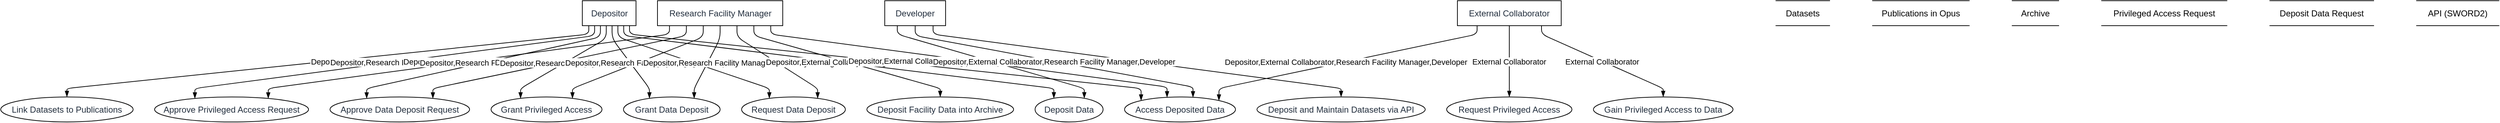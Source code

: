 <mxfile version="23.0.2" type="device">
  <diagram name="Page-1" id="itN2PqRaIBTrXaRQmAt-">
    <mxGraphModel dx="794" dy="511" grid="1" gridSize="10" guides="1" tooltips="1" connect="1" arrows="1" fold="1" page="1" pageScale="1" pageWidth="827" pageHeight="1169" math="0" shadow="0">
      <root>
        <mxCell id="0" />
        <mxCell id="1" parent="0" />
        <UserObject label="Depositor" type="externalEntity" source="" flow="" placeholders="1" id="5h3Ib2V5yh9vbDzyFOlc-1">
          <mxCell style="shape=rectangle;whiteSpace=wrap;html=1;fillColor=#ffffff;strokeColor=#000000;align=center;verticalAlign=middle;fontColor=#232F3E;" vertex="1" parent="1">
            <mxGeometry x="812.5" width="75" height="35" as="geometry" />
          </mxCell>
        </UserObject>
        <UserObject label="External Collaborator" type="externalEntity" source="" flow="" placeholders="1" id="5h3Ib2V5yh9vbDzyFOlc-2">
          <mxCell style="shape=rectangle;whiteSpace=wrap;html=1;fillColor=#ffffff;strokeColor=#000000;align=center;verticalAlign=middle;fontColor=#232F3E;" vertex="1" parent="1">
            <mxGeometry x="2035" width="145" height="35" as="geometry" />
          </mxCell>
        </UserObject>
        <UserObject label="Research Facility Manager" type="externalEntity" source="" flow="" placeholders="1" id="5h3Ib2V5yh9vbDzyFOlc-3">
          <mxCell style="shape=rectangle;whiteSpace=wrap;html=1;fillColor=#ffffff;strokeColor=#000000;align=center;verticalAlign=middle;fontColor=#232F3E;" vertex="1" parent="1">
            <mxGeometry x="917.5" width="175" height="35" as="geometry" />
          </mxCell>
        </UserObject>
        <UserObject label="Developer" type="externalEntity" source="" flow="" placeholders="1" id="5h3Ib2V5yh9vbDzyFOlc-4">
          <mxCell style="shape=rectangle;whiteSpace=wrap;html=1;fillColor=#ffffff;strokeColor=#000000;align=center;verticalAlign=middle;fontColor=#232F3E;" vertex="1" parent="1">
            <mxGeometry x="1235" width="85" height="35" as="geometry" />
          </mxCell>
        </UserObject>
        <UserObject label="Datasets" type="dataStore" source="" flow="" placeholders="1" id="5h3Ib2V5yh9vbDzyFOlc-5">
          <mxCell style="html=1;dashed=0;whiteSpace=wrap;shape=partialRectangle;right=0;left=0;" vertex="1" parent="1">
            <mxGeometry x="2480" width="75" height="35" as="geometry" />
          </mxCell>
        </UserObject>
        <UserObject label="Publications in Opus" type="dataStore" source="" flow="" placeholders="1" id="5h3Ib2V5yh9vbDzyFOlc-6">
          <mxCell style="html=1;dashed=0;whiteSpace=wrap;shape=partialRectangle;right=0;left=0;" vertex="1" parent="1">
            <mxGeometry x="2615" width="135" height="35" as="geometry" />
          </mxCell>
        </UserObject>
        <UserObject label="Archive" type="dataStore" source="" flow="" placeholders="1" id="5h3Ib2V5yh9vbDzyFOlc-7">
          <mxCell style="html=1;dashed=0;whiteSpace=wrap;shape=partialRectangle;right=0;left=0;" vertex="1" parent="1">
            <mxGeometry x="2810" width="65" height="35" as="geometry" />
          </mxCell>
        </UserObject>
        <UserObject label="Privileged Access Request" type="dataStore" source="" flow="" placeholders="1" id="5h3Ib2V5yh9vbDzyFOlc-8">
          <mxCell style="html=1;dashed=0;whiteSpace=wrap;shape=partialRectangle;right=0;left=0;" vertex="1" parent="1">
            <mxGeometry x="2935" width="175" height="35" as="geometry" />
          </mxCell>
        </UserObject>
        <UserObject label="Deposit Data Request" type="dataStore" source="" flow="" placeholders="1" id="5h3Ib2V5yh9vbDzyFOlc-9">
          <mxCell style="html=1;dashed=0;whiteSpace=wrap;shape=partialRectangle;right=0;left=0;" vertex="1" parent="1">
            <mxGeometry x="3170" width="145" height="35" as="geometry" />
          </mxCell>
        </UserObject>
        <UserObject label="API (SWORD2)" type="dataStore" source="" flow="" placeholders="1" id="5h3Ib2V5yh9vbDzyFOlc-10">
          <mxCell style="html=1;dashed=0;whiteSpace=wrap;shape=partialRectangle;right=0;left=0;" vertex="1" parent="1">
            <mxGeometry x="3375" width="115" height="35" as="geometry" />
          </mxCell>
        </UserObject>
        <UserObject label="Deposit Data" type="process" source="1,4" flow="Depositor,Developer" placeholders="1" id="5h3Ib2V5yh9vbDzyFOlc-11">
          <mxCell style="shape=ellipse;perimeter=ellipsePerimeter;whiteSpace=wrap;html=1;fillColor=#ffffff;strokeColor=#000000;align=center;verticalAlign=middle;fontColor=#232F3E;" vertex="1" parent="1">
            <mxGeometry x="1445" y="135" width="95" height="35" as="geometry" />
          </mxCell>
        </UserObject>
        <UserObject label="Link Datasets to Publications" type="process" source="1" flow="Depositor" placeholders="1" id="5h3Ib2V5yh9vbDzyFOlc-12">
          <mxCell style="shape=ellipse;perimeter=ellipsePerimeter;whiteSpace=wrap;html=1;fillColor=#ffffff;strokeColor=#000000;align=center;verticalAlign=middle;fontColor=#232F3E;" vertex="1" parent="1">
            <mxGeometry y="135" width="185" height="35" as="geometry" />
          </mxCell>
        </UserObject>
        <UserObject label="Gain Privileged Access to Data" type="process" source="2" flow="External Collaborator" placeholders="1" id="5h3Ib2V5yh9vbDzyFOlc-13">
          <mxCell style="shape=ellipse;perimeter=ellipsePerimeter;whiteSpace=wrap;html=1;fillColor=#ffffff;strokeColor=#000000;align=center;verticalAlign=middle;fontColor=#232F3E;" vertex="1" parent="1">
            <mxGeometry x="2225" y="135" width="195" height="35" as="geometry" />
          </mxCell>
        </UserObject>
        <UserObject label="Deposit Facility Data into Archive" type="process" source="3" flow="Research Facility Manager" placeholders="1" id="5h3Ib2V5yh9vbDzyFOlc-14">
          <mxCell style="shape=ellipse;perimeter=ellipsePerimeter;whiteSpace=wrap;html=1;fillColor=#ffffff;strokeColor=#000000;align=center;verticalAlign=middle;fontColor=#232F3E;" vertex="1" parent="1">
            <mxGeometry x="1210" y="135" width="205" height="35" as="geometry" />
          </mxCell>
        </UserObject>
        <UserObject label="Deposit and Maintain Datasets via API" type="process" source="4" flow="Developer" placeholders="1" id="5h3Ib2V5yh9vbDzyFOlc-15">
          <mxCell style="shape=ellipse;perimeter=ellipsePerimeter;whiteSpace=wrap;html=1;fillColor=#ffffff;strokeColor=#000000;align=center;verticalAlign=middle;fontColor=#232F3E;" vertex="1" parent="1">
            <mxGeometry x="1755" y="135" width="235" height="35" as="geometry" />
          </mxCell>
        </UserObject>
        <UserObject label="Request Privileged Access" type="process" source="2" flow="External Collaborator" placeholders="1" id="5h3Ib2V5yh9vbDzyFOlc-16">
          <mxCell style="shape=ellipse;perimeter=ellipsePerimeter;whiteSpace=wrap;html=1;fillColor=#ffffff;strokeColor=#000000;align=center;verticalAlign=middle;fontColor=#232F3E;" vertex="1" parent="1">
            <mxGeometry x="2020" y="135" width="175" height="35" as="geometry" />
          </mxCell>
        </UserObject>
        <UserObject label="Request Data Deposit" type="process" source="1,3" flow="Depositor,Research Facility Manager" placeholders="1" id="5h3Ib2V5yh9vbDzyFOlc-17">
          <mxCell style="shape=ellipse;perimeter=ellipsePerimeter;whiteSpace=wrap;html=1;fillColor=#ffffff;strokeColor=#000000;align=center;verticalAlign=middle;fontColor=#232F3E;" vertex="1" parent="1">
            <mxGeometry x="1035" y="135" width="145" height="35" as="geometry" />
          </mxCell>
        </UserObject>
        <UserObject label="Approve Privileged Access Request" type="process" source="1,3" flow="Depositor,Research Facility Manager" placeholders="1" id="5h3Ib2V5yh9vbDzyFOlc-18">
          <mxCell style="shape=ellipse;perimeter=ellipsePerimeter;whiteSpace=wrap;html=1;fillColor=#ffffff;strokeColor=#000000;align=center;verticalAlign=middle;fontColor=#232F3E;" vertex="1" parent="1">
            <mxGeometry x="215" y="135" width="215" height="35" as="geometry" />
          </mxCell>
        </UserObject>
        <UserObject label="Approve Data Deposit Request" type="process" source="1,3" flow="Depositor,Research Facility Manager" placeholders="1" id="5h3Ib2V5yh9vbDzyFOlc-19">
          <mxCell style="shape=ellipse;perimeter=ellipsePerimeter;whiteSpace=wrap;html=1;fillColor=#ffffff;strokeColor=#000000;align=center;verticalAlign=middle;fontColor=#232F3E;" vertex="1" parent="1">
            <mxGeometry x="460" y="135" width="195" height="35" as="geometry" />
          </mxCell>
        </UserObject>
        <UserObject label="Grant Privileged Access" type="process" source="1,3" flow="Depositor,Research Facility Manager" placeholders="1" id="5h3Ib2V5yh9vbDzyFOlc-20">
          <mxCell style="shape=ellipse;perimeter=ellipsePerimeter;whiteSpace=wrap;html=1;fillColor=#ffffff;strokeColor=#000000;align=center;verticalAlign=middle;fontColor=#232F3E;" vertex="1" parent="1">
            <mxGeometry x="685" y="135" width="155" height="35" as="geometry" />
          </mxCell>
        </UserObject>
        <UserObject label="Grant Data Deposit" type="process" source="1,3" flow="Depositor,Research Facility Manager" placeholders="1" id="5h3Ib2V5yh9vbDzyFOlc-21">
          <mxCell style="shape=ellipse;perimeter=ellipsePerimeter;whiteSpace=wrap;html=1;fillColor=#ffffff;strokeColor=#000000;align=center;verticalAlign=middle;fontColor=#232F3E;" vertex="1" parent="1">
            <mxGeometry x="870" y="135" width="135" height="35" as="geometry" />
          </mxCell>
        </UserObject>
        <UserObject label="Access Deposited Data" type="process" source="1,2,3,4" flow="Depositor,External Collaborator,Research Facility Manager,Developer" placeholders="1" id="5h3Ib2V5yh9vbDzyFOlc-22">
          <mxCell style="shape=ellipse;perimeter=ellipsePerimeter;whiteSpace=wrap;html=1;fillColor=#ffffff;strokeColor=#000000;align=center;verticalAlign=middle;fontColor=#232F3E;" vertex="1" parent="1">
            <mxGeometry x="1570" y="135" width="155" height="35" as="geometry" />
          </mxCell>
        </UserObject>
        <mxCell id="5h3Ib2V5yh9vbDzyFOlc-23" value="Depositor,Developer" style="endArrow=blockThin;endFill=1;fontSize=11;orthogonal=1;noEdgeStyle=1;" edge="1" parent="1" source="5h3Ib2V5yh9vbDzyFOlc-1" target="5h3Ib2V5yh9vbDzyFOlc-11">
          <mxGeometry relative="1" as="geometry">
            <Array as="points">
              <mxPoint x="870.312" y="49" />
              <mxPoint x="1471.25" y="123" />
            </Array>
          </mxGeometry>
        </mxCell>
        <mxCell id="5h3Ib2V5yh9vbDzyFOlc-24" value="Depositor,Developer" style="endArrow=blockThin;endFill=1;fontSize=11;orthogonal=1;noEdgeStyle=1;" edge="1" parent="1" source="5h3Ib2V5yh9vbDzyFOlc-4" target="5h3Ib2V5yh9vbDzyFOlc-11">
          <mxGeometry relative="1" as="geometry">
            <Array as="points">
              <mxPoint x="1252.5" y="47" />
              <mxPoint x="1513.75" y="123" />
            </Array>
          </mxGeometry>
        </mxCell>
        <mxCell id="5h3Ib2V5yh9vbDzyFOlc-25" value="Depositor" style="endArrow=blockThin;endFill=1;fontSize=11;orthogonal=1;noEdgeStyle=1;" edge="1" parent="1" source="5h3Ib2V5yh9vbDzyFOlc-1" target="5h3Ib2V5yh9vbDzyFOlc-12">
          <mxGeometry relative="1" as="geometry">
            <Array as="points">
              <mxPoint x="821.562" y="47" />
              <mxPoint x="92.5" y="123" />
            </Array>
          </mxGeometry>
        </mxCell>
        <mxCell id="5h3Ib2V5yh9vbDzyFOlc-26" value="External Collaborator" style="endArrow=blockThin;endFill=1;fontSize=11;orthogonal=1;noEdgeStyle=1;" edge="1" parent="1" source="5h3Ib2V5yh9vbDzyFOlc-2" target="5h3Ib2V5yh9vbDzyFOlc-13">
          <mxGeometry relative="1" as="geometry">
            <Array as="points">
              <mxPoint x="2152.5" y="47" />
              <mxPoint x="2322.5" y="123" />
            </Array>
          </mxGeometry>
        </mxCell>
        <mxCell id="5h3Ib2V5yh9vbDzyFOlc-27" value="Research Facility Manager" style="endArrow=blockThin;endFill=1;fontSize=11;orthogonal=1;noEdgeStyle=1;" edge="1" parent="1" source="5h3Ib2V5yh9vbDzyFOlc-3" target="5h3Ib2V5yh9vbDzyFOlc-14">
          <mxGeometry relative="1" as="geometry">
            <Array as="points">
              <mxPoint x="1052.143" y="49" />
              <mxPoint x="1312.5" y="123" />
            </Array>
          </mxGeometry>
        </mxCell>
        <mxCell id="5h3Ib2V5yh9vbDzyFOlc-28" value="Developer" style="endArrow=blockThin;endFill=1;fontSize=11;orthogonal=1;noEdgeStyle=1;" edge="1" parent="1" source="5h3Ib2V5yh9vbDzyFOlc-4" target="5h3Ib2V5yh9vbDzyFOlc-15">
          <mxGeometry relative="1" as="geometry">
            <Array as="points">
              <mxPoint x="1302.5" y="47" />
              <mxPoint x="1872.5" y="123" />
            </Array>
          </mxGeometry>
        </mxCell>
        <mxCell id="5h3Ib2V5yh9vbDzyFOlc-29" value="External Collaborator" style="endArrow=blockThin;endFill=1;fontSize=11;orthogonal=1;noEdgeStyle=1;" edge="1" parent="1" source="5h3Ib2V5yh9vbDzyFOlc-2" target="5h3Ib2V5yh9vbDzyFOlc-16">
          <mxGeometry relative="1" as="geometry">
            <Array as="points">
              <mxPoint x="2107.5" y="49" />
              <mxPoint x="2107.5" y="123" />
            </Array>
          </mxGeometry>
        </mxCell>
        <mxCell id="5h3Ib2V5yh9vbDzyFOlc-30" value="Depositor,Research Facility Manager" style="endArrow=blockThin;endFill=1;fontSize=11;orthogonal=1;noEdgeStyle=1;" edge="1" parent="1" source="5h3Ib2V5yh9vbDzyFOlc-1" target="5h3Ib2V5yh9vbDzyFOlc-17">
          <mxGeometry relative="1" as="geometry">
            <Array as="points">
              <mxPoint x="862.188" y="51" />
              <mxPoint x="1073.75" y="123" />
            </Array>
          </mxGeometry>
        </mxCell>
        <mxCell id="5h3Ib2V5yh9vbDzyFOlc-31" value="Depositor,Research Facility Manager" style="endArrow=blockThin;endFill=1;fontSize=11;orthogonal=1;noEdgeStyle=1;" edge="1" parent="1" source="5h3Ib2V5yh9vbDzyFOlc-3" target="5h3Ib2V5yh9vbDzyFOlc-17">
          <mxGeometry relative="1" as="geometry">
            <Array as="points">
              <mxPoint x="1028.571" y="51" />
              <mxPoint x="1141.25" y="123" />
            </Array>
          </mxGeometry>
        </mxCell>
        <mxCell id="5h3Ib2V5yh9vbDzyFOlc-32" value="Depositor,Research Facility Manager" style="endArrow=blockThin;endFill=1;fontSize=11;orthogonal=1;noEdgeStyle=1;" edge="1" parent="1" source="5h3Ib2V5yh9vbDzyFOlc-1" target="5h3Ib2V5yh9vbDzyFOlc-18">
          <mxGeometry relative="1" as="geometry">
            <Array as="points">
              <mxPoint x="829.688" y="49" />
              <mxPoint x="271.25" y="123" />
            </Array>
          </mxGeometry>
        </mxCell>
        <mxCell id="5h3Ib2V5yh9vbDzyFOlc-33" value="Depositor,Research Facility Manager" style="endArrow=blockThin;endFill=1;fontSize=11;orthogonal=1;noEdgeStyle=1;" edge="1" parent="1" source="5h3Ib2V5yh9vbDzyFOlc-3" target="5h3Ib2V5yh9vbDzyFOlc-18">
          <mxGeometry relative="1" as="geometry">
            <Array as="points">
              <mxPoint x="934.286" y="47" />
              <mxPoint x="373.75" y="123" />
            </Array>
          </mxGeometry>
        </mxCell>
        <mxCell id="5h3Ib2V5yh9vbDzyFOlc-34" value="Depositor,Research Facility Manager" style="endArrow=blockThin;endFill=1;fontSize=11;orthogonal=1;noEdgeStyle=1;" edge="1" parent="1" source="5h3Ib2V5yh9vbDzyFOlc-1" target="5h3Ib2V5yh9vbDzyFOlc-19">
          <mxGeometry relative="1" as="geometry">
            <Array as="points">
              <mxPoint x="837.812" y="51" />
              <mxPoint x="511.25" y="123" />
            </Array>
          </mxGeometry>
        </mxCell>
        <mxCell id="5h3Ib2V5yh9vbDzyFOlc-35" value="Depositor,Research Facility Manager" style="endArrow=blockThin;endFill=1;fontSize=11;orthogonal=1;noEdgeStyle=1;" edge="1" parent="1" source="5h3Ib2V5yh9vbDzyFOlc-3" target="5h3Ib2V5yh9vbDzyFOlc-19">
          <mxGeometry relative="1" as="geometry">
            <Array as="points">
              <mxPoint x="957.857" y="49" />
              <mxPoint x="603.75" y="123" />
            </Array>
          </mxGeometry>
        </mxCell>
        <mxCell id="5h3Ib2V5yh9vbDzyFOlc-36" value="Depositor,Research Facility Manager" style="endArrow=blockThin;endFill=1;fontSize=11;orthogonal=1;noEdgeStyle=1;" edge="1" parent="1" source="5h3Ib2V5yh9vbDzyFOlc-1" target="5h3Ib2V5yh9vbDzyFOlc-20">
          <mxGeometry relative="1" as="geometry">
            <Array as="points">
              <mxPoint x="845.938" y="53" />
              <mxPoint x="726.25" y="123" />
            </Array>
          </mxGeometry>
        </mxCell>
        <mxCell id="5h3Ib2V5yh9vbDzyFOlc-37" value="Depositor,Research Facility Manager" style="endArrow=blockThin;endFill=1;fontSize=11;orthogonal=1;noEdgeStyle=1;" edge="1" parent="1" source="5h3Ib2V5yh9vbDzyFOlc-3" target="5h3Ib2V5yh9vbDzyFOlc-20">
          <mxGeometry relative="1" as="geometry">
            <Array as="points">
              <mxPoint x="981.429" y="51" />
              <mxPoint x="798.75" y="123" />
            </Array>
          </mxGeometry>
        </mxCell>
        <mxCell id="5h3Ib2V5yh9vbDzyFOlc-38" value="Depositor,Research Facility Manager" style="endArrow=blockThin;endFill=1;fontSize=11;orthogonal=1;noEdgeStyle=1;" edge="1" parent="1" source="5h3Ib2V5yh9vbDzyFOlc-1" target="5h3Ib2V5yh9vbDzyFOlc-21">
          <mxGeometry relative="1" as="geometry">
            <Array as="points">
              <mxPoint x="854.062" y="53" />
              <mxPoint x="906.25" y="123" />
            </Array>
          </mxGeometry>
        </mxCell>
        <mxCell id="5h3Ib2V5yh9vbDzyFOlc-39" value="Depositor,Research Facility Manager" style="endArrow=blockThin;endFill=1;fontSize=11;orthogonal=1;noEdgeStyle=1;" edge="1" parent="1" source="5h3Ib2V5yh9vbDzyFOlc-3" target="5h3Ib2V5yh9vbDzyFOlc-21">
          <mxGeometry relative="1" as="geometry">
            <Array as="points">
              <mxPoint x="1005" y="53" />
              <mxPoint x="968.75" y="123" />
            </Array>
          </mxGeometry>
        </mxCell>
        <mxCell id="5h3Ib2V5yh9vbDzyFOlc-40" value="Depositor,External Collaborator,Research Facility Manager,Developer" style="endArrow=blockThin;endFill=1;fontSize=11;orthogonal=1;noEdgeStyle=1;" edge="1" parent="1" source="5h3Ib2V5yh9vbDzyFOlc-1" target="5h3Ib2V5yh9vbDzyFOlc-22">
          <mxGeometry relative="1" as="geometry">
            <Array as="points">
              <mxPoint x="878.438" y="47" />
              <mxPoint x="1593.125" y="123" />
            </Array>
          </mxGeometry>
        </mxCell>
        <mxCell id="5h3Ib2V5yh9vbDzyFOlc-41" value="Depositor,External Collaborator,Research Facility Manager,Developer" style="endArrow=blockThin;endFill=1;fontSize=11;orthogonal=1;noEdgeStyle=1;" edge="1" parent="1" source="5h3Ib2V5yh9vbDzyFOlc-2" target="5h3Ib2V5yh9vbDzyFOlc-22">
          <mxGeometry relative="1" as="geometry">
            <Array as="points">
              <mxPoint x="2062.5" y="47" />
              <mxPoint x="1701.875" y="123" />
            </Array>
          </mxGeometry>
        </mxCell>
        <mxCell id="5h3Ib2V5yh9vbDzyFOlc-42" value="Depositor,External Collaborator,Research Facility Manager,Developer" style="endArrow=blockThin;endFill=1;fontSize=11;orthogonal=1;noEdgeStyle=1;" edge="1" parent="1" source="5h3Ib2V5yh9vbDzyFOlc-3" target="5h3Ib2V5yh9vbDzyFOlc-22">
          <mxGeometry relative="1" as="geometry">
            <Array as="points">
              <mxPoint x="1075.714" y="47" />
              <mxPoint x="1629.375" y="121" />
            </Array>
          </mxGeometry>
        </mxCell>
        <mxCell id="5h3Ib2V5yh9vbDzyFOlc-43" value="Depositor,External Collaborator,Research Facility Manager,Developer" style="endArrow=blockThin;endFill=1;fontSize=11;orthogonal=1;noEdgeStyle=1;" edge="1" parent="1" source="5h3Ib2V5yh9vbDzyFOlc-4" target="5h3Ib2V5yh9vbDzyFOlc-22">
          <mxGeometry relative="1" as="geometry">
            <Array as="points">
              <mxPoint x="1277.5" y="49" />
              <mxPoint x="1665.625" y="121" />
            </Array>
          </mxGeometry>
        </mxCell>
      </root>
    </mxGraphModel>
  </diagram>
</mxfile>
